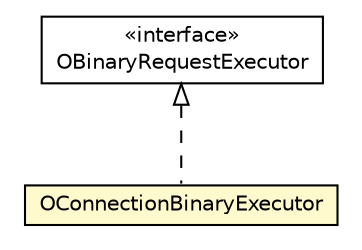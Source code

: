 #!/usr/local/bin/dot
#
# Class diagram 
# Generated by UMLGraph version R5_6-24-gf6e263 (http://www.umlgraph.org/)
#

digraph G {
	edge [fontname="Helvetica",fontsize=10,labelfontname="Helvetica",labelfontsize=10];
	node [fontname="Helvetica",fontsize=10,shape=plaintext];
	nodesep=0.25;
	ranksep=0.5;
	// com.orientechnologies.orient.client.binary.OBinaryRequestExecutor
	c2277674 [label=<<table title="com.orientechnologies.orient.client.binary.OBinaryRequestExecutor" border="0" cellborder="1" cellspacing="0" cellpadding="2" port="p" href="../client/binary/OBinaryRequestExecutor.html">
		<tr><td><table border="0" cellspacing="0" cellpadding="1">
<tr><td align="center" balign="center"> &#171;interface&#187; </td></tr>
<tr><td align="center" balign="center"> OBinaryRequestExecutor </td></tr>
		</table></td></tr>
		</table>>, URL="../client/binary/OBinaryRequestExecutor.html", fontname="Helvetica", fontcolor="black", fontsize=10.0];
	// com.orientechnologies.orient.server.OConnectionBinaryExecutor
	c2277980 [label=<<table title="com.orientechnologies.orient.server.OConnectionBinaryExecutor" border="0" cellborder="1" cellspacing="0" cellpadding="2" port="p" bgcolor="lemonChiffon" href="./OConnectionBinaryExecutor.html">
		<tr><td><table border="0" cellspacing="0" cellpadding="1">
<tr><td align="center" balign="center"> OConnectionBinaryExecutor </td></tr>
		</table></td></tr>
		</table>>, URL="./OConnectionBinaryExecutor.html", fontname="Helvetica", fontcolor="black", fontsize=10.0];
	//com.orientechnologies.orient.server.OConnectionBinaryExecutor implements com.orientechnologies.orient.client.binary.OBinaryRequestExecutor
	c2277674:p -> c2277980:p [dir=back,arrowtail=empty,style=dashed];
}

